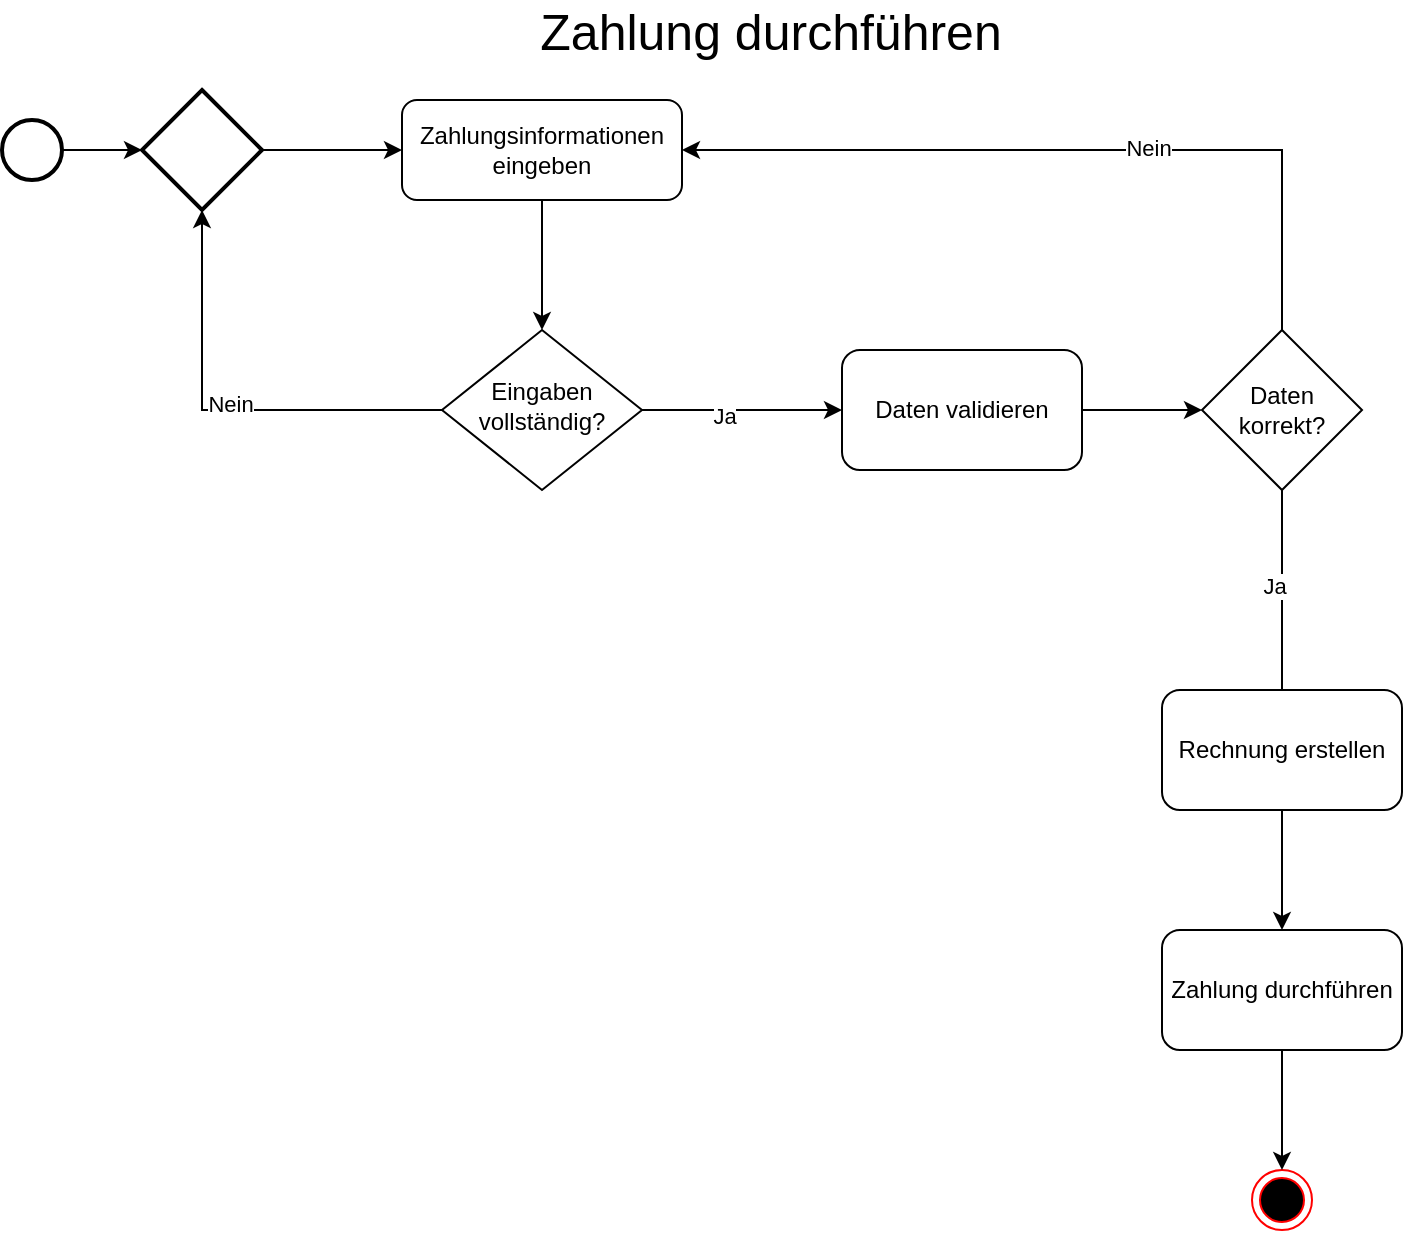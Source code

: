 <mxfile version="14.7.4" type="device"><diagram id="C5RBs43oDa-KdzZeNtuy" name="Page-1"><mxGraphModel dx="1422" dy="832" grid="1" gridSize="10" guides="1" tooltips="1" connect="1" arrows="1" fold="1" page="1" pageScale="1" pageWidth="827" pageHeight="1169" math="0" shadow="0"><root><mxCell id="WIyWlLk6GJQsqaUBKTNV-0"/><mxCell id="WIyWlLk6GJQsqaUBKTNV-1" parent="WIyWlLk6GJQsqaUBKTNV-0"/><mxCell id="Ci439UhieWhonHwvYO62-9" style="edgeStyle=orthogonalEdgeStyle;rounded=0;orthogonalLoop=1;jettySize=auto;html=1;entryX=0.5;entryY=0;entryDx=0;entryDy=0;" parent="WIyWlLk6GJQsqaUBKTNV-1" source="WIyWlLk6GJQsqaUBKTNV-3" target="WIyWlLk6GJQsqaUBKTNV-6" edge="1"><mxGeometry relative="1" as="geometry"/></mxCell><mxCell id="WIyWlLk6GJQsqaUBKTNV-3" value="Zahlungsinformationen eingeben" style="rounded=1;whiteSpace=wrap;html=1;fontSize=12;glass=0;strokeWidth=1;shadow=0;" parent="WIyWlLk6GJQsqaUBKTNV-1" vertex="1"><mxGeometry x="230" y="75" width="140" height="50" as="geometry"/></mxCell><mxCell id="Ci439UhieWhonHwvYO62-5" style="edgeStyle=orthogonalEdgeStyle;rounded=0;orthogonalLoop=1;jettySize=auto;html=1;entryX=0.5;entryY=1;entryDx=0;entryDy=0;entryPerimeter=0;" parent="WIyWlLk6GJQsqaUBKTNV-1" source="WIyWlLk6GJQsqaUBKTNV-6" target="Ci439UhieWhonHwvYO62-2" edge="1"><mxGeometry relative="1" as="geometry"/></mxCell><mxCell id="Ci439UhieWhonHwvYO62-6" value="Nein" style="edgeLabel;html=1;align=center;verticalAlign=middle;resizable=0;points=[];" parent="Ci439UhieWhonHwvYO62-5" vertex="1" connectable="0"><mxGeometry x="-0.036" y="-3" relative="1" as="geometry"><mxPoint as="offset"/></mxGeometry></mxCell><mxCell id="Ci439UhieWhonHwvYO62-7" style="edgeStyle=orthogonalEdgeStyle;rounded=0;orthogonalLoop=1;jettySize=auto;html=1;exitX=1;exitY=0.5;exitDx=0;exitDy=0;entryX=0;entryY=0.5;entryDx=0;entryDy=0;" parent="WIyWlLk6GJQsqaUBKTNV-1" source="WIyWlLk6GJQsqaUBKTNV-6" target="Ci439UhieWhonHwvYO62-10" edge="1"><mxGeometry relative="1" as="geometry"><mxPoint x="300" y="360" as="targetPoint"/></mxGeometry></mxCell><mxCell id="Ci439UhieWhonHwvYO62-8" value="Ja" style="edgeLabel;html=1;align=center;verticalAlign=middle;resizable=0;points=[];" parent="Ci439UhieWhonHwvYO62-7" vertex="1" connectable="0"><mxGeometry x="-0.183" y="-3" relative="1" as="geometry"><mxPoint as="offset"/></mxGeometry></mxCell><mxCell id="WIyWlLk6GJQsqaUBKTNV-6" value="Eingaben vollständig?" style="rhombus;whiteSpace=wrap;html=1;shadow=0;fontFamily=Helvetica;fontSize=12;align=center;strokeWidth=1;spacing=6;spacingTop=-4;" parent="WIyWlLk6GJQsqaUBKTNV-1" vertex="1"><mxGeometry x="250" y="190" width="100" height="80" as="geometry"/></mxCell><mxCell id="Ci439UhieWhonHwvYO62-3" style="edgeStyle=orthogonalEdgeStyle;rounded=0;orthogonalLoop=1;jettySize=auto;html=1;entryX=0;entryY=0.5;entryDx=0;entryDy=0;entryPerimeter=0;" parent="WIyWlLk6GJQsqaUBKTNV-1" source="Ci439UhieWhonHwvYO62-0" target="Ci439UhieWhonHwvYO62-2" edge="1"><mxGeometry relative="1" as="geometry"/></mxCell><mxCell id="Ci439UhieWhonHwvYO62-0" value="" style="strokeWidth=2;html=1;shape=mxgraph.flowchart.start_2;whiteSpace=wrap;" parent="WIyWlLk6GJQsqaUBKTNV-1" vertex="1"><mxGeometry x="30" y="85" width="30" height="30" as="geometry"/></mxCell><mxCell id="Ci439UhieWhonHwvYO62-4" style="edgeStyle=orthogonalEdgeStyle;rounded=0;orthogonalLoop=1;jettySize=auto;html=1;entryX=0;entryY=0.5;entryDx=0;entryDy=0;" parent="WIyWlLk6GJQsqaUBKTNV-1" source="Ci439UhieWhonHwvYO62-2" target="WIyWlLk6GJQsqaUBKTNV-3" edge="1"><mxGeometry relative="1" as="geometry"/></mxCell><mxCell id="Ci439UhieWhonHwvYO62-2" value="" style="strokeWidth=2;html=1;shape=mxgraph.flowchart.decision;whiteSpace=wrap;" parent="WIyWlLk6GJQsqaUBKTNV-1" vertex="1"><mxGeometry x="100" y="70" width="60" height="60" as="geometry"/></mxCell><mxCell id="Ci439UhieWhonHwvYO62-12" style="edgeStyle=orthogonalEdgeStyle;rounded=0;orthogonalLoop=1;jettySize=auto;html=1;entryX=0;entryY=0.5;entryDx=0;entryDy=0;" parent="WIyWlLk6GJQsqaUBKTNV-1" source="Ci439UhieWhonHwvYO62-10" target="Ci439UhieWhonHwvYO62-11" edge="1"><mxGeometry relative="1" as="geometry"/></mxCell><mxCell id="Ci439UhieWhonHwvYO62-10" value="Daten validieren" style="rounded=1;whiteSpace=wrap;html=1;" parent="WIyWlLk6GJQsqaUBKTNV-1" vertex="1"><mxGeometry x="450" y="200" width="120" height="60" as="geometry"/></mxCell><mxCell id="Ci439UhieWhonHwvYO62-13" style="edgeStyle=orthogonalEdgeStyle;rounded=0;orthogonalLoop=1;jettySize=auto;html=1;entryX=1;entryY=0.5;entryDx=0;entryDy=0;" parent="WIyWlLk6GJQsqaUBKTNV-1" source="Ci439UhieWhonHwvYO62-11" target="WIyWlLk6GJQsqaUBKTNV-3" edge="1"><mxGeometry relative="1" as="geometry"><Array as="points"><mxPoint x="670" y="100"/></Array></mxGeometry></mxCell><mxCell id="Ci439UhieWhonHwvYO62-14" value="Nein" style="edgeLabel;html=1;align=center;verticalAlign=middle;resizable=0;points=[];" parent="Ci439UhieWhonHwvYO62-13" vertex="1" connectable="0"><mxGeometry x="-0.195" y="-1" relative="1" as="geometry"><mxPoint as="offset"/></mxGeometry></mxCell><mxCell id="Ci439UhieWhonHwvYO62-15" style="edgeStyle=orthogonalEdgeStyle;rounded=0;orthogonalLoop=1;jettySize=auto;html=1;" parent="WIyWlLk6GJQsqaUBKTNV-1" source="Ci439UhieWhonHwvYO62-11" edge="1"><mxGeometry relative="1" as="geometry"><mxPoint x="670" y="410" as="targetPoint"/></mxGeometry></mxCell><mxCell id="Ci439UhieWhonHwvYO62-16" value="Ja" style="edgeLabel;html=1;align=center;verticalAlign=middle;resizable=0;points=[];" parent="Ci439UhieWhonHwvYO62-15" vertex="1" connectable="0"><mxGeometry x="-0.314" y="-4" relative="1" as="geometry"><mxPoint as="offset"/></mxGeometry></mxCell><mxCell id="Ci439UhieWhonHwvYO62-11" value="Daten&lt;br&gt;korrekt?" style="rhombus;whiteSpace=wrap;html=1;" parent="WIyWlLk6GJQsqaUBKTNV-1" vertex="1"><mxGeometry x="630" y="190" width="80" height="80" as="geometry"/></mxCell><mxCell id="sUFG7Ica69f9fzS6kjBB-1" style="edgeStyle=orthogonalEdgeStyle;rounded=0;orthogonalLoop=1;jettySize=auto;html=1;entryX=0.5;entryY=0;entryDx=0;entryDy=0;" edge="1" parent="WIyWlLk6GJQsqaUBKTNV-1" source="Ci439UhieWhonHwvYO62-19" target="sUFG7Ica69f9fzS6kjBB-0"><mxGeometry relative="1" as="geometry"/></mxCell><mxCell id="Ci439UhieWhonHwvYO62-19" value="Rechnung erstellen" style="rounded=1;whiteSpace=wrap;html=1;" parent="WIyWlLk6GJQsqaUBKTNV-1" vertex="1"><mxGeometry x="610" y="370" width="120" height="60" as="geometry"/></mxCell><mxCell id="Ci439UhieWhonHwvYO62-20" value="" style="ellipse;html=1;shape=endState;fillColor=#000000;strokeColor=#ff0000;" parent="WIyWlLk6GJQsqaUBKTNV-1" vertex="1"><mxGeometry x="655" y="610" width="30" height="30" as="geometry"/></mxCell><mxCell id="Ci439UhieWhonHwvYO62-22" value="&lt;font style=&quot;font-size: 25px&quot;&gt;Zahlung durchführen&lt;/font&gt;" style="text;html=1;align=center;verticalAlign=middle;resizable=0;points=[];autosize=1;strokeColor=none;" parent="WIyWlLk6GJQsqaUBKTNV-1" vertex="1"><mxGeometry x="289" y="30" width="250" height="20" as="geometry"/></mxCell><mxCell id="sUFG7Ica69f9fzS6kjBB-2" style="edgeStyle=orthogonalEdgeStyle;rounded=0;orthogonalLoop=1;jettySize=auto;html=1;entryX=0.5;entryY=0;entryDx=0;entryDy=0;" edge="1" parent="WIyWlLk6GJQsqaUBKTNV-1" source="sUFG7Ica69f9fzS6kjBB-0" target="Ci439UhieWhonHwvYO62-20"><mxGeometry relative="1" as="geometry"/></mxCell><mxCell id="sUFG7Ica69f9fzS6kjBB-0" value="Zahlung durchführen" style="rounded=1;whiteSpace=wrap;html=1;" vertex="1" parent="WIyWlLk6GJQsqaUBKTNV-1"><mxGeometry x="610" y="490" width="120" height="60" as="geometry"/></mxCell></root></mxGraphModel></diagram></mxfile>
